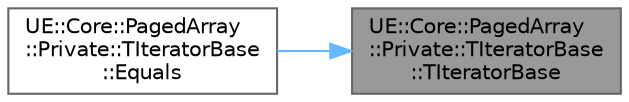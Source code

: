 digraph "UE::Core::PagedArray::Private::TIteratorBase::TIteratorBase"
{
 // INTERACTIVE_SVG=YES
 // LATEX_PDF_SIZE
  bgcolor="transparent";
  edge [fontname=Helvetica,fontsize=10,labelfontname=Helvetica,labelfontsize=10];
  node [fontname=Helvetica,fontsize=10,shape=box,height=0.2,width=0.4];
  rankdir="RL";
  Node1 [id="Node000001",label="UE::Core::PagedArray\l::Private::TIteratorBase\l::TIteratorBase",height=0.2,width=0.4,color="gray40", fillcolor="grey60", style="filled", fontcolor="black",tooltip=" "];
  Node1 -> Node2 [id="edge1_Node000001_Node000002",dir="back",color="steelblue1",style="solid",tooltip=" "];
  Node2 [id="Node000002",label="UE::Core::PagedArray\l::Private::TIteratorBase\l::Equals",height=0.2,width=0.4,color="grey40", fillcolor="white", style="filled",URL="$db/d70/classUE_1_1Core_1_1PagedArray_1_1Private_1_1TIteratorBase.html#aa1ae8f1801cc7db2f80b50794bb23ca3",tooltip=" "];
}
